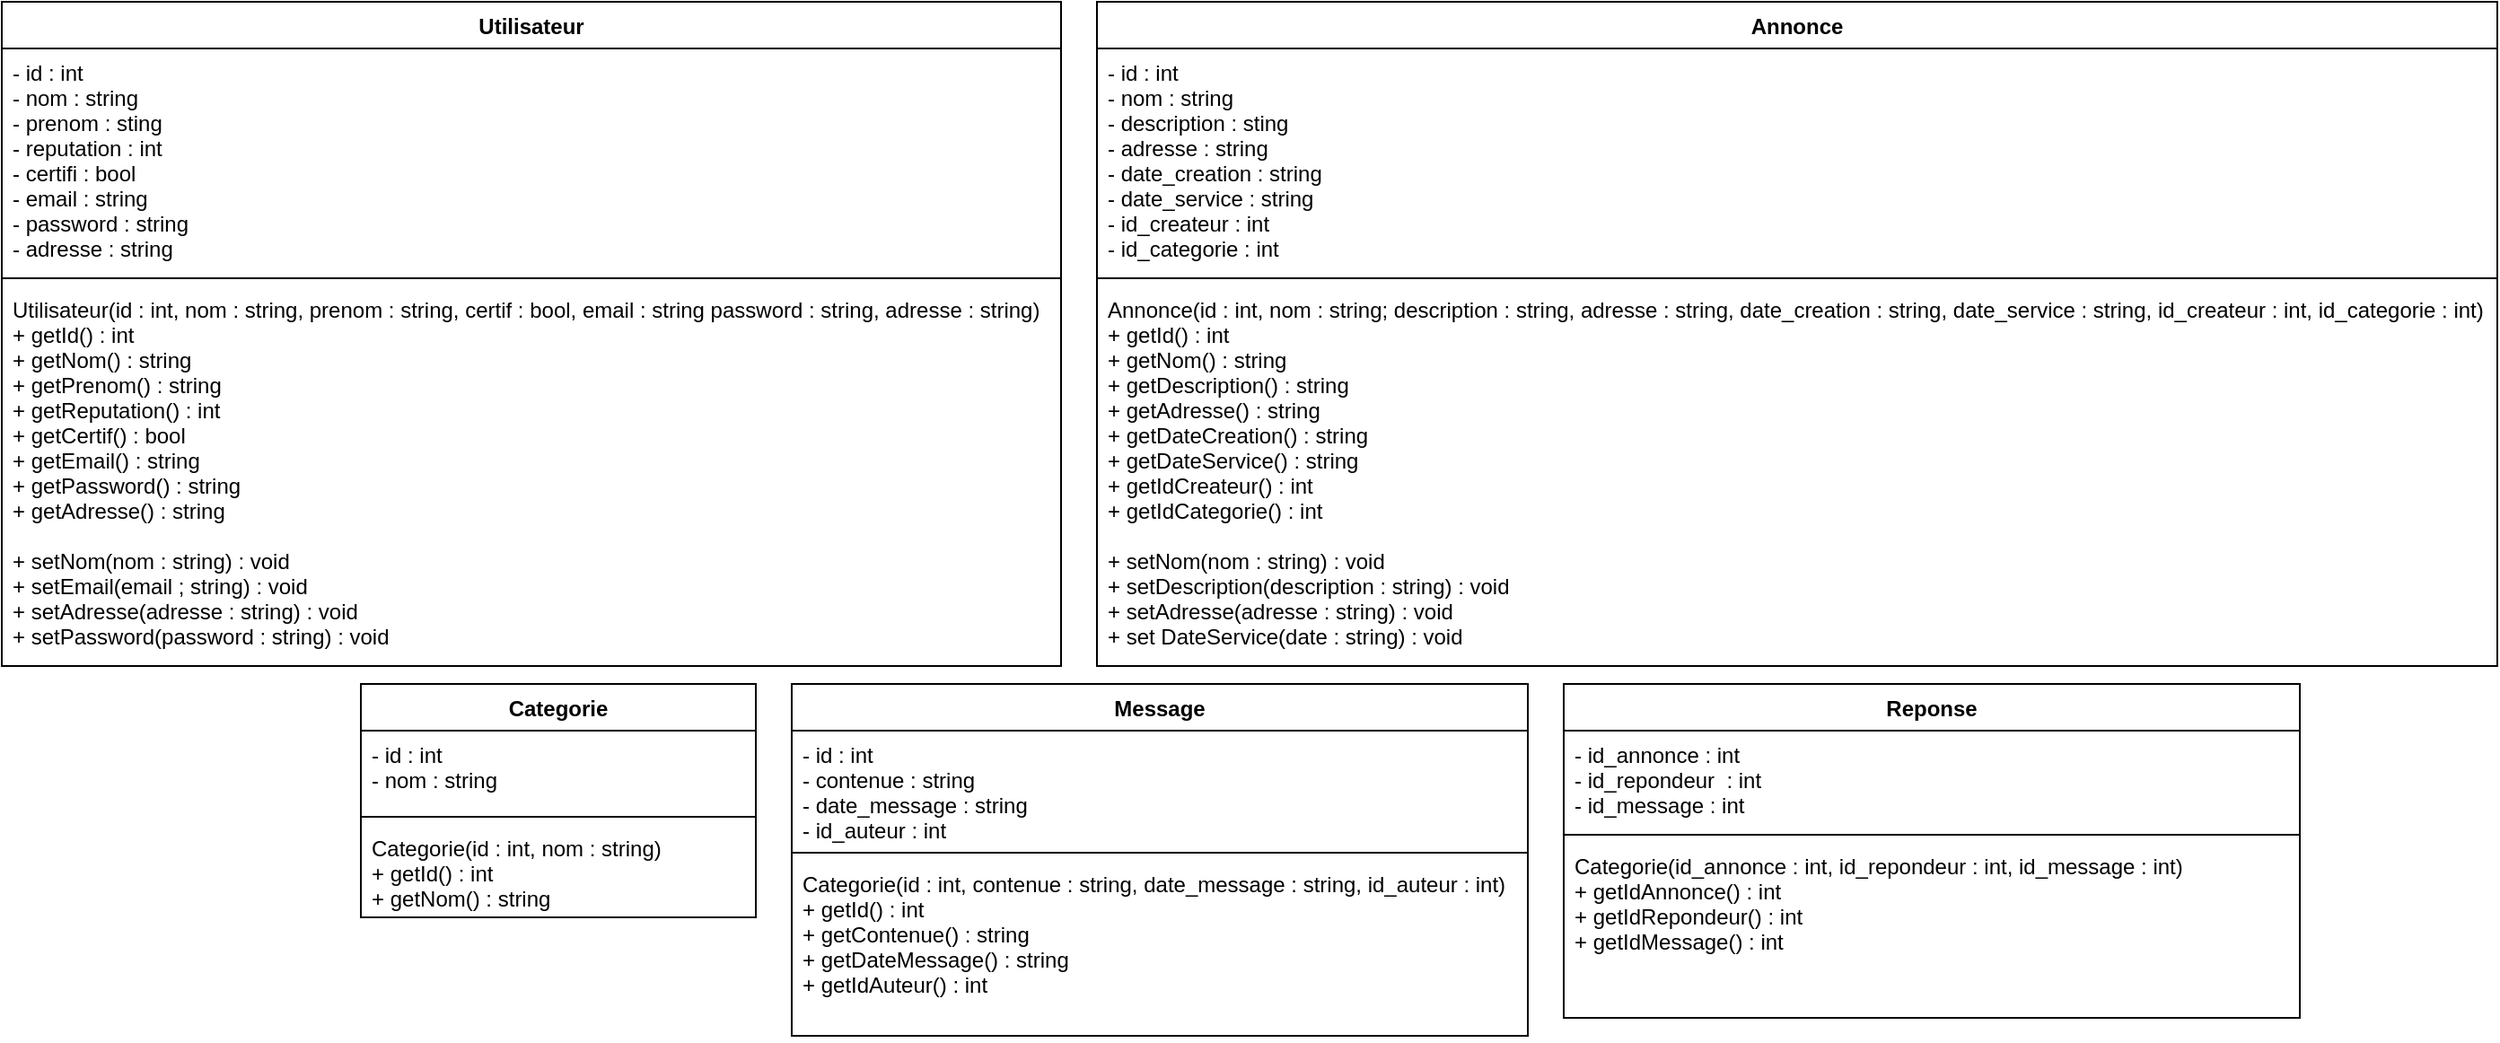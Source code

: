 <mxfile version="13.9.7" type="device"><diagram id="-QbbiZy66jr8M0myu6HB" name="Page-1"><mxGraphModel dx="2500" dy="882" grid="1" gridSize="10" guides="1" tooltips="1" connect="1" arrows="1" fold="1" page="1" pageScale="1" pageWidth="827" pageHeight="1169" math="0" shadow="0"><root><mxCell id="0"/><mxCell id="1" parent="0"/><mxCell id="UoTpxGOj2nbW83Ico0m0-1" value="Utilisateur" style="swimlane;fontStyle=1;align=center;verticalAlign=top;childLayout=stackLayout;horizontal=1;startSize=26;horizontalStack=0;resizeParent=1;resizeParentMax=0;resizeLast=0;collapsible=1;marginBottom=0;" parent="1" vertex="1"><mxGeometry x="-630" y="140" width="590" height="370" as="geometry"/></mxCell><mxCell id="UoTpxGOj2nbW83Ico0m0-2" value="- id : int&#xA;- nom : string&#xA;- prenom : sting&#xA;- reputation : int&#xA;- certifi : bool&#xA;- email : string&#xA;- password : string&#xA;- adresse : string&#xA;" style="text;strokeColor=none;fillColor=none;align=left;verticalAlign=top;spacingLeft=4;spacingRight=4;overflow=hidden;rotatable=0;points=[[0,0.5],[1,0.5]];portConstraint=eastwest;" parent="UoTpxGOj2nbW83Ico0m0-1" vertex="1"><mxGeometry y="26" width="590" height="124" as="geometry"/></mxCell><mxCell id="UoTpxGOj2nbW83Ico0m0-3" value="" style="line;strokeWidth=1;fillColor=none;align=left;verticalAlign=middle;spacingTop=-1;spacingLeft=3;spacingRight=3;rotatable=0;labelPosition=right;points=[];portConstraint=eastwest;" parent="UoTpxGOj2nbW83Ico0m0-1" vertex="1"><mxGeometry y="150" width="590" height="8" as="geometry"/></mxCell><mxCell id="UoTpxGOj2nbW83Ico0m0-4" value="Utilisateur(id : int, nom : string, prenom : string, certif : bool, email : string password : string, adresse : string)&#xA;+ getId() : int&#xA;+ getNom() : string&#xA;+ getPrenom() : string&#xA;+ getReputation() : int&#xA;+ getCertif() : bool&#xA;+ getEmail() : string&#xA;+ getPassword() : string&#xA;+ getAdresse() : string&#xA;&#xA;+ setNom(nom : string) : void&#xA;+ setEmail(email ; string) : void&#xA;+ setAdresse(adresse : string) : void&#xA;+ setPassword(password : string) : void&#xA;&#xA;" style="text;strokeColor=none;fillColor=none;align=left;verticalAlign=top;spacingLeft=4;spacingRight=4;overflow=hidden;rotatable=0;points=[[0,0.5],[1,0.5]];portConstraint=eastwest;" parent="UoTpxGOj2nbW83Ico0m0-1" vertex="1"><mxGeometry y="158" width="590" height="212" as="geometry"/></mxCell><mxCell id="UoTpxGOj2nbW83Ico0m0-5" value="Annonce" style="swimlane;fontStyle=1;align=center;verticalAlign=top;childLayout=stackLayout;horizontal=1;startSize=26;horizontalStack=0;resizeParent=1;resizeParentMax=0;resizeLast=0;collapsible=1;marginBottom=0;" parent="1" vertex="1"><mxGeometry x="-20" y="140" width="780" height="370" as="geometry"/></mxCell><mxCell id="UoTpxGOj2nbW83Ico0m0-6" value="- id : int&#xA;- nom : string&#xA;- description : sting&#xA;- adresse : string&#xA;- date_creation : string&#xA;- date_service : string&#xA;- id_createur : int&#xA;- id_categorie : int&#xA;&#xA;" style="text;strokeColor=none;fillColor=none;align=left;verticalAlign=top;spacingLeft=4;spacingRight=4;overflow=hidden;rotatable=0;points=[[0,0.5],[1,0.5]];portConstraint=eastwest;" parent="UoTpxGOj2nbW83Ico0m0-5" vertex="1"><mxGeometry y="26" width="780" height="124" as="geometry"/></mxCell><mxCell id="UoTpxGOj2nbW83Ico0m0-7" value="" style="line;strokeWidth=1;fillColor=none;align=left;verticalAlign=middle;spacingTop=-1;spacingLeft=3;spacingRight=3;rotatable=0;labelPosition=right;points=[];portConstraint=eastwest;" parent="UoTpxGOj2nbW83Ico0m0-5" vertex="1"><mxGeometry y="150" width="780" height="8" as="geometry"/></mxCell><mxCell id="UoTpxGOj2nbW83Ico0m0-8" value="Annonce(id : int, nom : string; description : string, adresse : string, date_creation : string, date_service : string, id_createur : int, id_categorie : int)&#xA;+ getId() : int&#xA;+ getNom() : string&#xA;+ getDescription() : string&#xA;+ getAdresse() : string&#xA;+ getDateCreation() : string&#xA;+ getDateService() : string&#xA;+ getIdCreateur() : int&#xA;+ getIdCategorie() : int&#xA;&#xA;+ setNom(nom : string) : void&#xA;+ setDescription(description : string) : void&#xA;+ setAdresse(adresse : string) : void&#xA;+ set DateService(date : string) : void&#xA;&#xA;" style="text;strokeColor=none;fillColor=none;align=left;verticalAlign=top;spacingLeft=4;spacingRight=4;overflow=hidden;rotatable=0;points=[[0,0.5],[1,0.5]];portConstraint=eastwest;" parent="UoTpxGOj2nbW83Ico0m0-5" vertex="1"><mxGeometry y="158" width="780" height="212" as="geometry"/></mxCell><mxCell id="Yce9XP8b4JnzomMqX3NQ-1" value="Categorie" style="swimlane;fontStyle=1;align=center;verticalAlign=top;childLayout=stackLayout;horizontal=1;startSize=26;horizontalStack=0;resizeParent=1;resizeParentMax=0;resizeLast=0;collapsible=1;marginBottom=0;" vertex="1" parent="1"><mxGeometry x="-430" y="520" width="220" height="130" as="geometry"/></mxCell><mxCell id="Yce9XP8b4JnzomMqX3NQ-2" value="- id : int&#xA;- nom : string&#xA;" style="text;strokeColor=none;fillColor=none;align=left;verticalAlign=top;spacingLeft=4;spacingRight=4;overflow=hidden;rotatable=0;points=[[0,0.5],[1,0.5]];portConstraint=eastwest;" vertex="1" parent="Yce9XP8b4JnzomMqX3NQ-1"><mxGeometry y="26" width="220" height="44" as="geometry"/></mxCell><mxCell id="Yce9XP8b4JnzomMqX3NQ-3" value="" style="line;strokeWidth=1;fillColor=none;align=left;verticalAlign=middle;spacingTop=-1;spacingLeft=3;spacingRight=3;rotatable=0;labelPosition=right;points=[];portConstraint=eastwest;" vertex="1" parent="Yce9XP8b4JnzomMqX3NQ-1"><mxGeometry y="70" width="220" height="8" as="geometry"/></mxCell><mxCell id="Yce9XP8b4JnzomMqX3NQ-4" value="Categorie(id : int, nom : string)&#xA;+ getId() : int&#xA;+ getNom() : string&#xA;&#xA;" style="text;strokeColor=none;fillColor=none;align=left;verticalAlign=top;spacingLeft=4;spacingRight=4;overflow=hidden;rotatable=0;points=[[0,0.5],[1,0.5]];portConstraint=eastwest;" vertex="1" parent="Yce9XP8b4JnzomMqX3NQ-1"><mxGeometry y="78" width="220" height="52" as="geometry"/></mxCell><mxCell id="Yce9XP8b4JnzomMqX3NQ-5" value="Message" style="swimlane;fontStyle=1;align=center;verticalAlign=top;childLayout=stackLayout;horizontal=1;startSize=26;horizontalStack=0;resizeParent=1;resizeParentMax=0;resizeLast=0;collapsible=1;marginBottom=0;" vertex="1" parent="1"><mxGeometry x="-190" y="520" width="410" height="196" as="geometry"/></mxCell><mxCell id="Yce9XP8b4JnzomMqX3NQ-6" value="- id : int&#xA;- contenue : string&#xA;- date_message : string&#xA;- id_auteur : int&#xA;" style="text;strokeColor=none;fillColor=none;align=left;verticalAlign=top;spacingLeft=4;spacingRight=4;overflow=hidden;rotatable=0;points=[[0,0.5],[1,0.5]];portConstraint=eastwest;" vertex="1" parent="Yce9XP8b4JnzomMqX3NQ-5"><mxGeometry y="26" width="410" height="64" as="geometry"/></mxCell><mxCell id="Yce9XP8b4JnzomMqX3NQ-7" value="" style="line;strokeWidth=1;fillColor=none;align=left;verticalAlign=middle;spacingTop=-1;spacingLeft=3;spacingRight=3;rotatable=0;labelPosition=right;points=[];portConstraint=eastwest;" vertex="1" parent="Yce9XP8b4JnzomMqX3NQ-5"><mxGeometry y="90" width="410" height="8" as="geometry"/></mxCell><mxCell id="Yce9XP8b4JnzomMqX3NQ-8" value="Categorie(id : int, contenue : string, date_message : string, id_auteur : int)&#xA;+ getId() : int&#xA;+ getContenue() : string&#xA;+ getDateMessage() : string&#xA;+ getIdAuteur() : int&#xA;&#xA;&#xA;" style="text;strokeColor=none;fillColor=none;align=left;verticalAlign=top;spacingLeft=4;spacingRight=4;overflow=hidden;rotatable=0;points=[[0,0.5],[1,0.5]];portConstraint=eastwest;" vertex="1" parent="Yce9XP8b4JnzomMqX3NQ-5"><mxGeometry y="98" width="410" height="98" as="geometry"/></mxCell><mxCell id="Yce9XP8b4JnzomMqX3NQ-9" value="Reponse" style="swimlane;fontStyle=1;align=center;verticalAlign=top;childLayout=stackLayout;horizontal=1;startSize=26;horizontalStack=0;resizeParent=1;resizeParentMax=0;resizeLast=0;collapsible=1;marginBottom=0;" vertex="1" parent="1"><mxGeometry x="240" y="520" width="410" height="186" as="geometry"/></mxCell><mxCell id="Yce9XP8b4JnzomMqX3NQ-10" value="- id_annonce : int&#xA;- id_repondeur  : int&#xA;- id_message : int&#xA;" style="text;strokeColor=none;fillColor=none;align=left;verticalAlign=top;spacingLeft=4;spacingRight=4;overflow=hidden;rotatable=0;points=[[0,0.5],[1,0.5]];portConstraint=eastwest;" vertex="1" parent="Yce9XP8b4JnzomMqX3NQ-9"><mxGeometry y="26" width="410" height="54" as="geometry"/></mxCell><mxCell id="Yce9XP8b4JnzomMqX3NQ-11" value="" style="line;strokeWidth=1;fillColor=none;align=left;verticalAlign=middle;spacingTop=-1;spacingLeft=3;spacingRight=3;rotatable=0;labelPosition=right;points=[];portConstraint=eastwest;" vertex="1" parent="Yce9XP8b4JnzomMqX3NQ-9"><mxGeometry y="80" width="410" height="8" as="geometry"/></mxCell><mxCell id="Yce9XP8b4JnzomMqX3NQ-12" value="Categorie(id_annonce : int, id_repondeur : int,  id_message : int)&#xA;+ getIdAnnonce() : int&#xA;+ getIdRepondeur() : int&#xA;+ getIdMessage() : int&#xA;&#xA;&#xA;" style="text;strokeColor=none;fillColor=none;align=left;verticalAlign=top;spacingLeft=4;spacingRight=4;overflow=hidden;rotatable=0;points=[[0,0.5],[1,0.5]];portConstraint=eastwest;" vertex="1" parent="Yce9XP8b4JnzomMqX3NQ-9"><mxGeometry y="88" width="410" height="98" as="geometry"/></mxCell></root></mxGraphModel></diagram></mxfile>